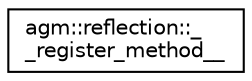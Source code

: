 digraph "圖形化之類別階層"
{
  edge [fontname="Helvetica",fontsize="10",labelfontname="Helvetica",labelfontsize="10"];
  node [fontname="Helvetica",fontsize="10",shape=record];
  rankdir="LR";
  Node1 [label="agm::reflection::_\l_register_method__",height=0.2,width=0.4,color="black", fillcolor="white", style="filled",URL="$structagm_1_1reflection_1_1____register__method____.html"];
}
